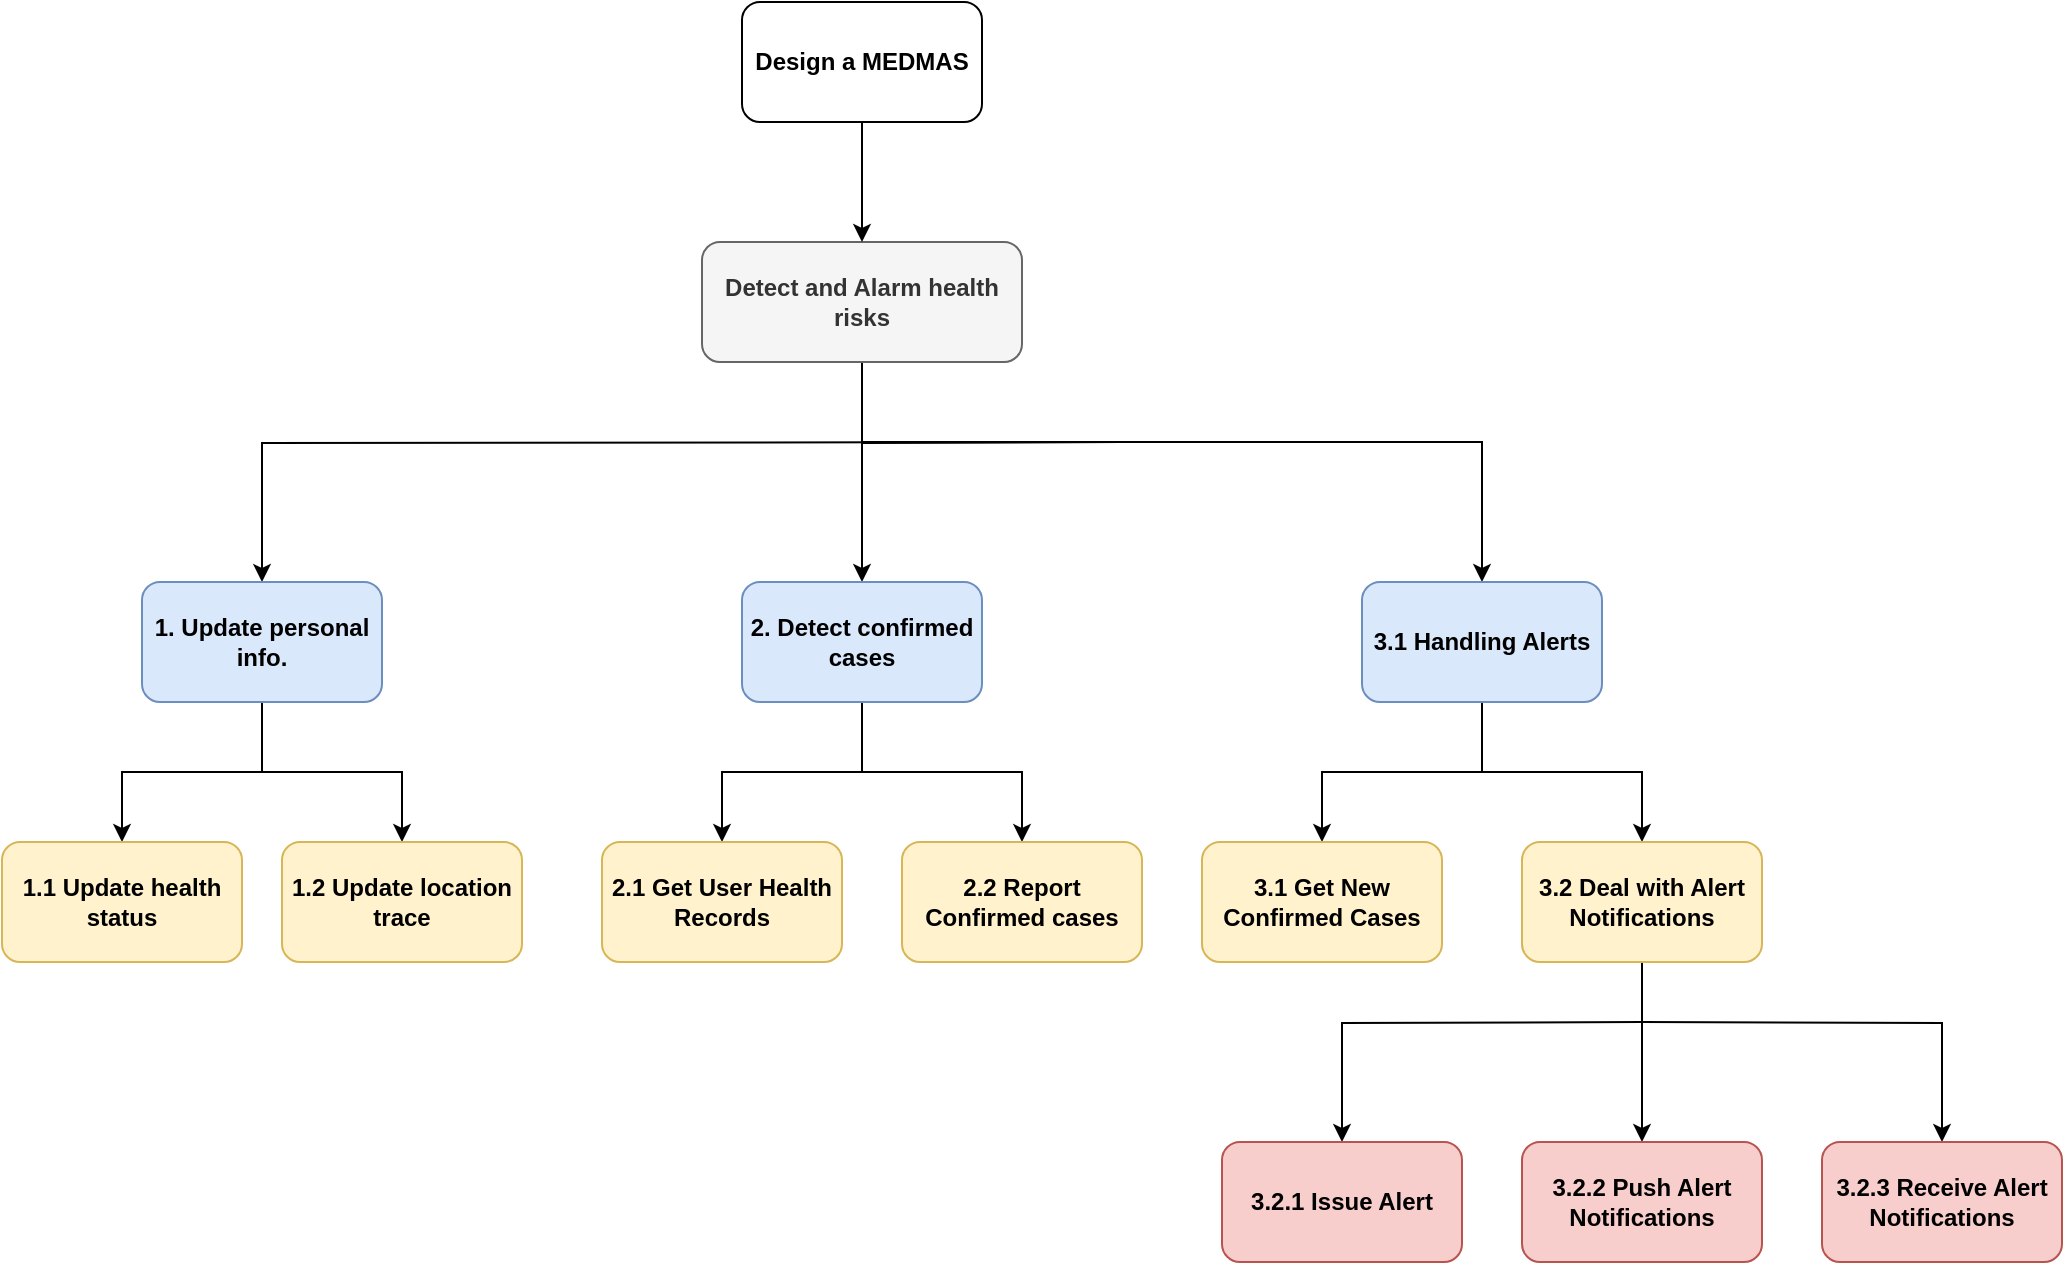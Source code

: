 <mxfile version="13.9.2" type="github">
  <diagram id="dqa7lNRxKlEO-pRqrmKs" name="Page-1">
    <mxGraphModel dx="1964" dy="1589" grid="1" gridSize="10" guides="1" tooltips="1" connect="1" arrows="1" fold="1" page="1" pageScale="1" pageWidth="850" pageHeight="1100" math="0" shadow="0">
      <root>
        <mxCell id="0" />
        <mxCell id="1" parent="0" />
        <mxCell id="jcwe3pfhumiKDBqwzcCS-14" style="edgeStyle=orthogonalEdgeStyle;rounded=0;orthogonalLoop=1;jettySize=auto;html=1;entryX=0.5;entryY=0;entryDx=0;entryDy=0;fontStyle=1" parent="1" target="jcwe3pfhumiKDBqwzcCS-2" edge="1">
          <mxGeometry relative="1" as="geometry">
            <mxPoint x="430" y="250" as="sourcePoint" />
          </mxGeometry>
        </mxCell>
        <mxCell id="jcwe3pfhumiKDBqwzcCS-15" style="edgeStyle=orthogonalEdgeStyle;rounded=0;orthogonalLoop=1;jettySize=auto;html=1;entryX=0.5;entryY=0;entryDx=0;entryDy=0;exitX=0.5;exitY=1;exitDx=0;exitDy=0;fontStyle=1" parent="1" source="jcwe3pfhumiKDBqwzcCS-1" target="jcwe3pfhumiKDBqwzcCS-3" edge="1">
          <mxGeometry relative="1" as="geometry">
            <Array as="points">
              <mxPoint x="300" y="250" />
              <mxPoint x="610" y="250" />
            </Array>
            <mxPoint x="430" y="210" as="sourcePoint" />
          </mxGeometry>
        </mxCell>
        <mxCell id="jcwe3pfhumiKDBqwzcCS-16" style="edgeStyle=orthogonalEdgeStyle;rounded=0;orthogonalLoop=1;jettySize=auto;html=1;entryX=0.5;entryY=0;entryDx=0;entryDy=0;fontStyle=1" parent="1" target="jcwe3pfhumiKDBqwzcCS-5" edge="1">
          <mxGeometry relative="1" as="geometry">
            <mxPoint x="430" y="250" as="sourcePoint" />
          </mxGeometry>
        </mxCell>
        <mxCell id="jcwe3pfhumiKDBqwzcCS-1" value="Detect and Alarm health risks" style="rounded=1;whiteSpace=wrap;html=1;fontStyle=1;fillColor=#f5f5f5;strokeColor=#666666;fontColor=#333333;" parent="1" vertex="1">
          <mxGeometry x="220" y="150" width="160" height="60" as="geometry" />
        </mxCell>
        <mxCell id="jcwe3pfhumiKDBqwzcCS-18" value="" style="edgeStyle=orthogonalEdgeStyle;rounded=0;orthogonalLoop=1;jettySize=auto;html=1;fontStyle=1" parent="1" source="jcwe3pfhumiKDBqwzcCS-2" target="jcwe3pfhumiKDBqwzcCS-6" edge="1">
          <mxGeometry relative="1" as="geometry" />
        </mxCell>
        <mxCell id="jcwe3pfhumiKDBqwzcCS-36" style="edgeStyle=orthogonalEdgeStyle;rounded=0;orthogonalLoop=1;jettySize=auto;html=1;entryX=0.5;entryY=0;entryDx=0;entryDy=0;fontStyle=1" parent="1" source="jcwe3pfhumiKDBqwzcCS-2" target="jcwe3pfhumiKDBqwzcCS-27" edge="1">
          <mxGeometry relative="1" as="geometry" />
        </mxCell>
        <mxCell id="jcwe3pfhumiKDBqwzcCS-2" value="1. Update personal info." style="rounded=1;whiteSpace=wrap;html=1;fontStyle=1;fillColor=#dae8fc;strokeColor=#6c8ebf;" parent="1" vertex="1">
          <mxGeometry x="-60" y="320" width="120" height="60" as="geometry" />
        </mxCell>
        <mxCell id="jcwe3pfhumiKDBqwzcCS-20" value="" style="edgeStyle=orthogonalEdgeStyle;rounded=0;orthogonalLoop=1;jettySize=auto;html=1;fontStyle=1" parent="1" source="jcwe3pfhumiKDBqwzcCS-3" target="jcwe3pfhumiKDBqwzcCS-8" edge="1">
          <mxGeometry relative="1" as="geometry" />
        </mxCell>
        <mxCell id="jcwe3pfhumiKDBqwzcCS-42" style="edgeStyle=orthogonalEdgeStyle;rounded=0;orthogonalLoop=1;jettySize=auto;html=1;entryX=0.5;entryY=0;entryDx=0;entryDy=0;fontStyle=1" parent="1" source="jcwe3pfhumiKDBqwzcCS-3" target="jcwe3pfhumiKDBqwzcCS-39" edge="1">
          <mxGeometry relative="1" as="geometry" />
        </mxCell>
        <mxCell id="jcwe3pfhumiKDBqwzcCS-3" value="3.1 Handling Alerts" style="rounded=1;whiteSpace=wrap;html=1;fontStyle=1;fillColor=#dae8fc;strokeColor=#6c8ebf;" parent="1" vertex="1">
          <mxGeometry x="550" y="320" width="120" height="60" as="geometry" />
        </mxCell>
        <mxCell id="jcwe3pfhumiKDBqwzcCS-21" value="" style="edgeStyle=orthogonalEdgeStyle;rounded=0;orthogonalLoop=1;jettySize=auto;html=1;fontStyle=1" parent="1" source="jcwe3pfhumiKDBqwzcCS-5" target="jcwe3pfhumiKDBqwzcCS-13" edge="1">
          <mxGeometry relative="1" as="geometry" />
        </mxCell>
        <mxCell id="jcwe3pfhumiKDBqwzcCS-38" style="edgeStyle=orthogonalEdgeStyle;rounded=0;orthogonalLoop=1;jettySize=auto;html=1;entryX=0.5;entryY=0;entryDx=0;entryDy=0;fontStyle=1" parent="1" source="jcwe3pfhumiKDBqwzcCS-5" target="jcwe3pfhumiKDBqwzcCS-29" edge="1">
          <mxGeometry relative="1" as="geometry" />
        </mxCell>
        <mxCell id="jcwe3pfhumiKDBqwzcCS-5" value="2. Detect confirmed cases" style="rounded=1;whiteSpace=wrap;html=1;fontStyle=1;fillColor=#dae8fc;strokeColor=#6c8ebf;" parent="1" vertex="1">
          <mxGeometry x="240" y="320" width="120" height="60" as="geometry" />
        </mxCell>
        <mxCell id="jcwe3pfhumiKDBqwzcCS-6" value="1.2 Update location trace" style="rounded=1;whiteSpace=wrap;html=1;fontStyle=1;fillColor=#fff2cc;strokeColor=#d6b656;" parent="1" vertex="1">
          <mxGeometry x="10" y="450" width="120" height="60" as="geometry" />
        </mxCell>
        <mxCell id="5uglPpDL4tQwSq7WLWB0-11" style="edgeStyle=orthogonalEdgeStyle;rounded=0;orthogonalLoop=1;jettySize=auto;html=1;entryX=0.5;entryY=0;entryDx=0;entryDy=0;fontStyle=1" parent="1" source="jcwe3pfhumiKDBqwzcCS-8" edge="1" target="Niv4V7ZP76mHglkPXWLC-3">
          <mxGeometry relative="1" as="geometry">
            <mxPoint x="690" y="540" as="targetPoint" />
          </mxGeometry>
        </mxCell>
        <mxCell id="jcwe3pfhumiKDBqwzcCS-8" value="3.2 Deal with Alert Notifications" style="rounded=1;whiteSpace=wrap;html=1;fontStyle=1;fillColor=#fff2cc;strokeColor=#d6b656;" parent="1" vertex="1">
          <mxGeometry x="630" y="450" width="120" height="60" as="geometry" />
        </mxCell>
        <mxCell id="jcwe3pfhumiKDBqwzcCS-13" value="2.2 Report Confirmed cases" style="rounded=1;whiteSpace=wrap;html=1;fontStyle=1;fillColor=#fff2cc;strokeColor=#d6b656;" parent="1" vertex="1">
          <mxGeometry x="320" y="450" width="120" height="60" as="geometry" />
        </mxCell>
        <mxCell id="jcwe3pfhumiKDBqwzcCS-26" value="" style="edgeStyle=orthogonalEdgeStyle;rounded=0;orthogonalLoop=1;jettySize=auto;html=1;fontStyle=1" parent="1" source="jcwe3pfhumiKDBqwzcCS-25" target="jcwe3pfhumiKDBqwzcCS-1" edge="1">
          <mxGeometry relative="1" as="geometry" />
        </mxCell>
        <mxCell id="jcwe3pfhumiKDBqwzcCS-25" value="Design a MEDMAS" style="rounded=1;whiteSpace=wrap;html=1;fontStyle=1;" parent="1" vertex="1">
          <mxGeometry x="240" y="30" width="120" height="60" as="geometry" />
        </mxCell>
        <mxCell id="jcwe3pfhumiKDBqwzcCS-27" value="1.1 Update health status" style="rounded=1;whiteSpace=wrap;html=1;fontStyle=1;fillColor=#fff2cc;strokeColor=#d6b656;" parent="1" vertex="1">
          <mxGeometry x="-130" y="450" width="120" height="60" as="geometry" />
        </mxCell>
        <mxCell id="jcwe3pfhumiKDBqwzcCS-29" value="2.1 Get User Health Records" style="rounded=1;whiteSpace=wrap;html=1;fontStyle=1;fillColor=#fff2cc;strokeColor=#d6b656;" parent="1" vertex="1">
          <mxGeometry x="170" y="450" width="120" height="60" as="geometry" />
        </mxCell>
        <mxCell id="jcwe3pfhumiKDBqwzcCS-39" value="3.1 Get New Confirmed Cases" style="rounded=1;whiteSpace=wrap;html=1;fontStyle=1;fillColor=#fff2cc;strokeColor=#d6b656;" parent="1" vertex="1">
          <mxGeometry x="470" y="450" width="120" height="60" as="geometry" />
        </mxCell>
        <mxCell id="5uglPpDL4tQwSq7WLWB0-6" value="" style="edgeStyle=orthogonalEdgeStyle;rounded=0;orthogonalLoop=1;jettySize=auto;html=1;fontStyle=1" parent="1" target="5uglPpDL4tQwSq7WLWB0-8" edge="1">
          <mxGeometry relative="1" as="geometry">
            <mxPoint x="690" y="540" as="sourcePoint" />
          </mxGeometry>
        </mxCell>
        <mxCell id="5uglPpDL4tQwSq7WLWB0-7" style="edgeStyle=orthogonalEdgeStyle;rounded=0;orthogonalLoop=1;jettySize=auto;html=1;entryX=0.5;entryY=0;entryDx=0;entryDy=0;fontStyle=1" parent="1" target="5uglPpDL4tQwSq7WLWB0-9" edge="1">
          <mxGeometry relative="1" as="geometry">
            <mxPoint x="690" y="540" as="sourcePoint" />
          </mxGeometry>
        </mxCell>
        <mxCell id="5uglPpDL4tQwSq7WLWB0-8" value="3.2.3 Receive Alert Notifications" style="rounded=1;whiteSpace=wrap;html=1;fontStyle=1;fillColor=#f8cecc;strokeColor=#b85450;" parent="1" vertex="1">
          <mxGeometry x="780" y="600" width="120" height="60" as="geometry" />
        </mxCell>
        <mxCell id="5uglPpDL4tQwSq7WLWB0-9" value="3.2.1 Issue Alert" style="rounded=1;whiteSpace=wrap;html=1;fontStyle=1;fillColor=#f8cecc;strokeColor=#b85450;" parent="1" vertex="1">
          <mxGeometry x="480" y="600" width="120" height="60" as="geometry" />
        </mxCell>
        <mxCell id="Niv4V7ZP76mHglkPXWLC-3" value="3.2.2 Push Alert Notifications" style="rounded=1;whiteSpace=wrap;html=1;fontStyle=1;fillColor=#f8cecc;strokeColor=#b85450;" parent="1" vertex="1">
          <mxGeometry x="630" y="600" width="120" height="60" as="geometry" />
        </mxCell>
      </root>
    </mxGraphModel>
  </diagram>
</mxfile>
